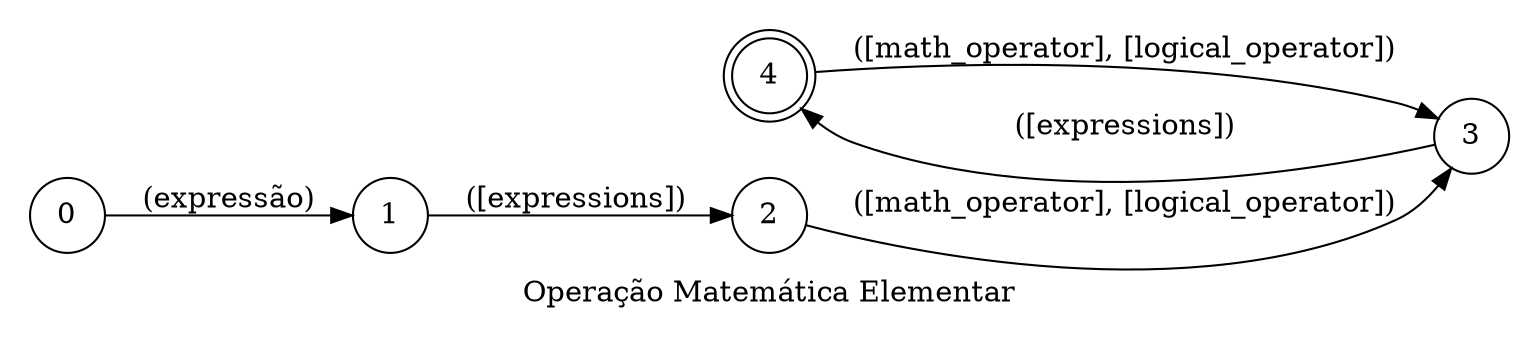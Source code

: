 digraph elementar_math_op {
    id="elementar_math_op";
    label="Operação Matemática Elementar";
    lang="pt-BR";
    langName="Português";
    pad="0.2";
    rankdir=LR;
    disableStopWords="true";
    priority="2";
    node[shape=doublecircle]; 4;
    node[shape=circle];

    0 -> 1 [label="(expressão)"];
    1 -> 2 [label="([expressions])", store=left];
    {2 4} -> 3 [label="([math_operator], [logical_operator])", store=operation];
    3 -> 4 [label="([expressions])", store=right];

    title="Escreve uma operação matemática elementar";
    desc="Escreve uma operação matemática elementar (*, -, +, /)";

    examples="
      expressão [expressions] [math_operator] [expressions],
      expressão [expressions] [logical_operator] [expressions]
    ";
}